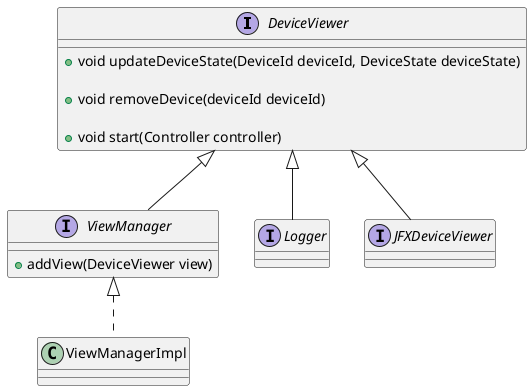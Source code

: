 @startuml

interface DeviceViewer {
    + void updateDeviceState(DeviceId deviceId, DeviceState deviceState)

    + void removeDevice(deviceId deviceId)

    + void start(Controller controller)
}

interface ViewManager extends DeviceViewer {
    + addView(DeviceViewer view) 
}

interface Logger implements DeviceViewer {

}

interface JFXDeviceViewer implements DeviceViewer {

}

class ViewManagerImpl implements ViewManager {
    
}

@enduml